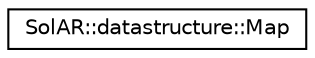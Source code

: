 digraph "Graphical Class Hierarchy"
{
 // LATEX_PDF_SIZE
  edge [fontname="Helvetica",fontsize="10",labelfontname="Helvetica",labelfontsize="10"];
  node [fontname="Helvetica",fontsize="10",shape=record];
  rankdir="LR";
  Node0 [label="SolAR::datastructure::Map",height=0.2,width=0.4,color="black", fillcolor="white", style="filled",URL="$class_sol_a_r_1_1datastructure_1_1_map.html",tooltip="A generic map composed of an identification and a coordinate system. This class provides a generic ma..."];
}
